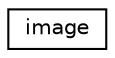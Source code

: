 digraph "Graphical Class Hierarchy"
{
  edge [fontname="Helvetica",fontsize="10",labelfontname="Helvetica",labelfontsize="10"];
  node [fontname="Helvetica",fontsize="10",shape=record];
  rankdir="LR";
  Node1 [label="image",height=0.2,width=0.4,color="black", fillcolor="white", style="filled",URL="$classimage.html"];
}
